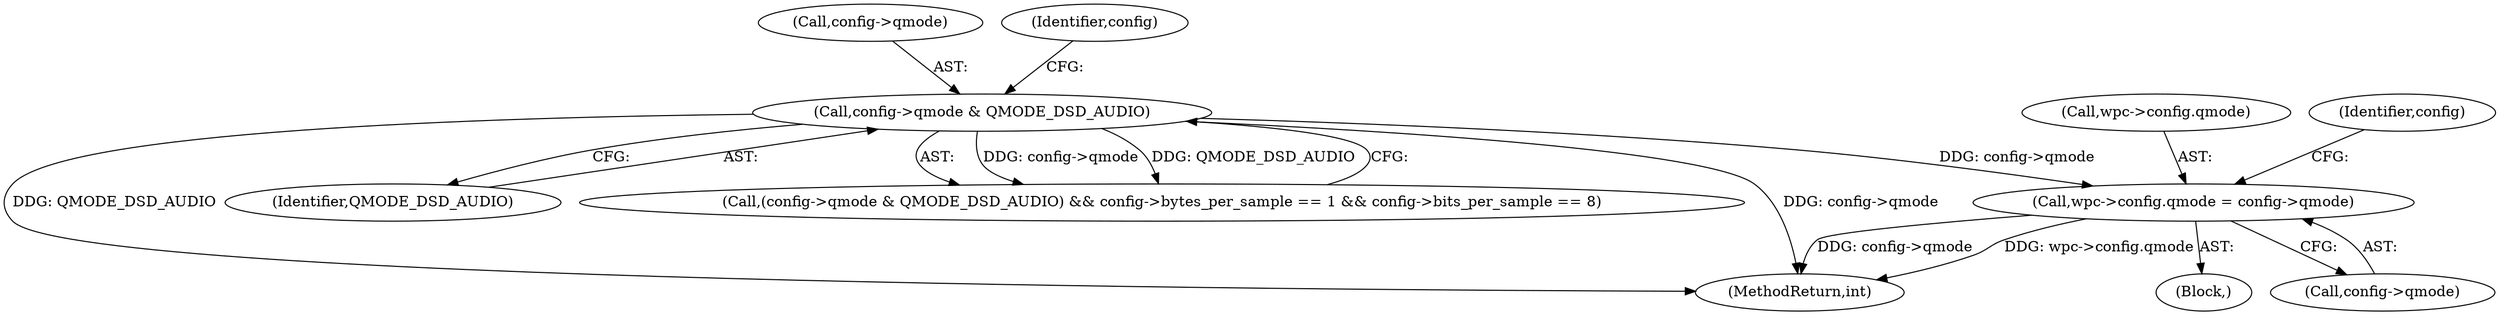 digraph "0_WavPack_070ef6f138956d9ea9612e69586152339dbefe51@pointer" {
"1000337" [label="(Call,wpc->config.qmode = config->qmode)"];
"1000152" [label="(Call,config->qmode & QMODE_DSD_AUDIO)"];
"1000338" [label="(Call,wpc->config.qmode)"];
"1000337" [label="(Call,wpc->config.qmode = config->qmode)"];
"1000343" [label="(Call,config->qmode)"];
"1000989" [label="(MethodReturn,int)"];
"1000152" [label="(Call,config->qmode & QMODE_DSD_AUDIO)"];
"1000106" [label="(Block,)"];
"1000156" [label="(Identifier,QMODE_DSD_AUDIO)"];
"1000349" [label="(Identifier,config)"];
"1000153" [label="(Call,config->qmode)"];
"1000160" [label="(Identifier,config)"];
"1000151" [label="(Call,(config->qmode & QMODE_DSD_AUDIO) && config->bytes_per_sample == 1 && config->bits_per_sample == 8)"];
"1000337" -> "1000106"  [label="AST: "];
"1000337" -> "1000343"  [label="CFG: "];
"1000338" -> "1000337"  [label="AST: "];
"1000343" -> "1000337"  [label="AST: "];
"1000349" -> "1000337"  [label="CFG: "];
"1000337" -> "1000989"  [label="DDG: config->qmode"];
"1000337" -> "1000989"  [label="DDG: wpc->config.qmode"];
"1000152" -> "1000337"  [label="DDG: config->qmode"];
"1000152" -> "1000151"  [label="AST: "];
"1000152" -> "1000156"  [label="CFG: "];
"1000153" -> "1000152"  [label="AST: "];
"1000156" -> "1000152"  [label="AST: "];
"1000160" -> "1000152"  [label="CFG: "];
"1000151" -> "1000152"  [label="CFG: "];
"1000152" -> "1000989"  [label="DDG: config->qmode"];
"1000152" -> "1000989"  [label="DDG: QMODE_DSD_AUDIO"];
"1000152" -> "1000151"  [label="DDG: config->qmode"];
"1000152" -> "1000151"  [label="DDG: QMODE_DSD_AUDIO"];
}
